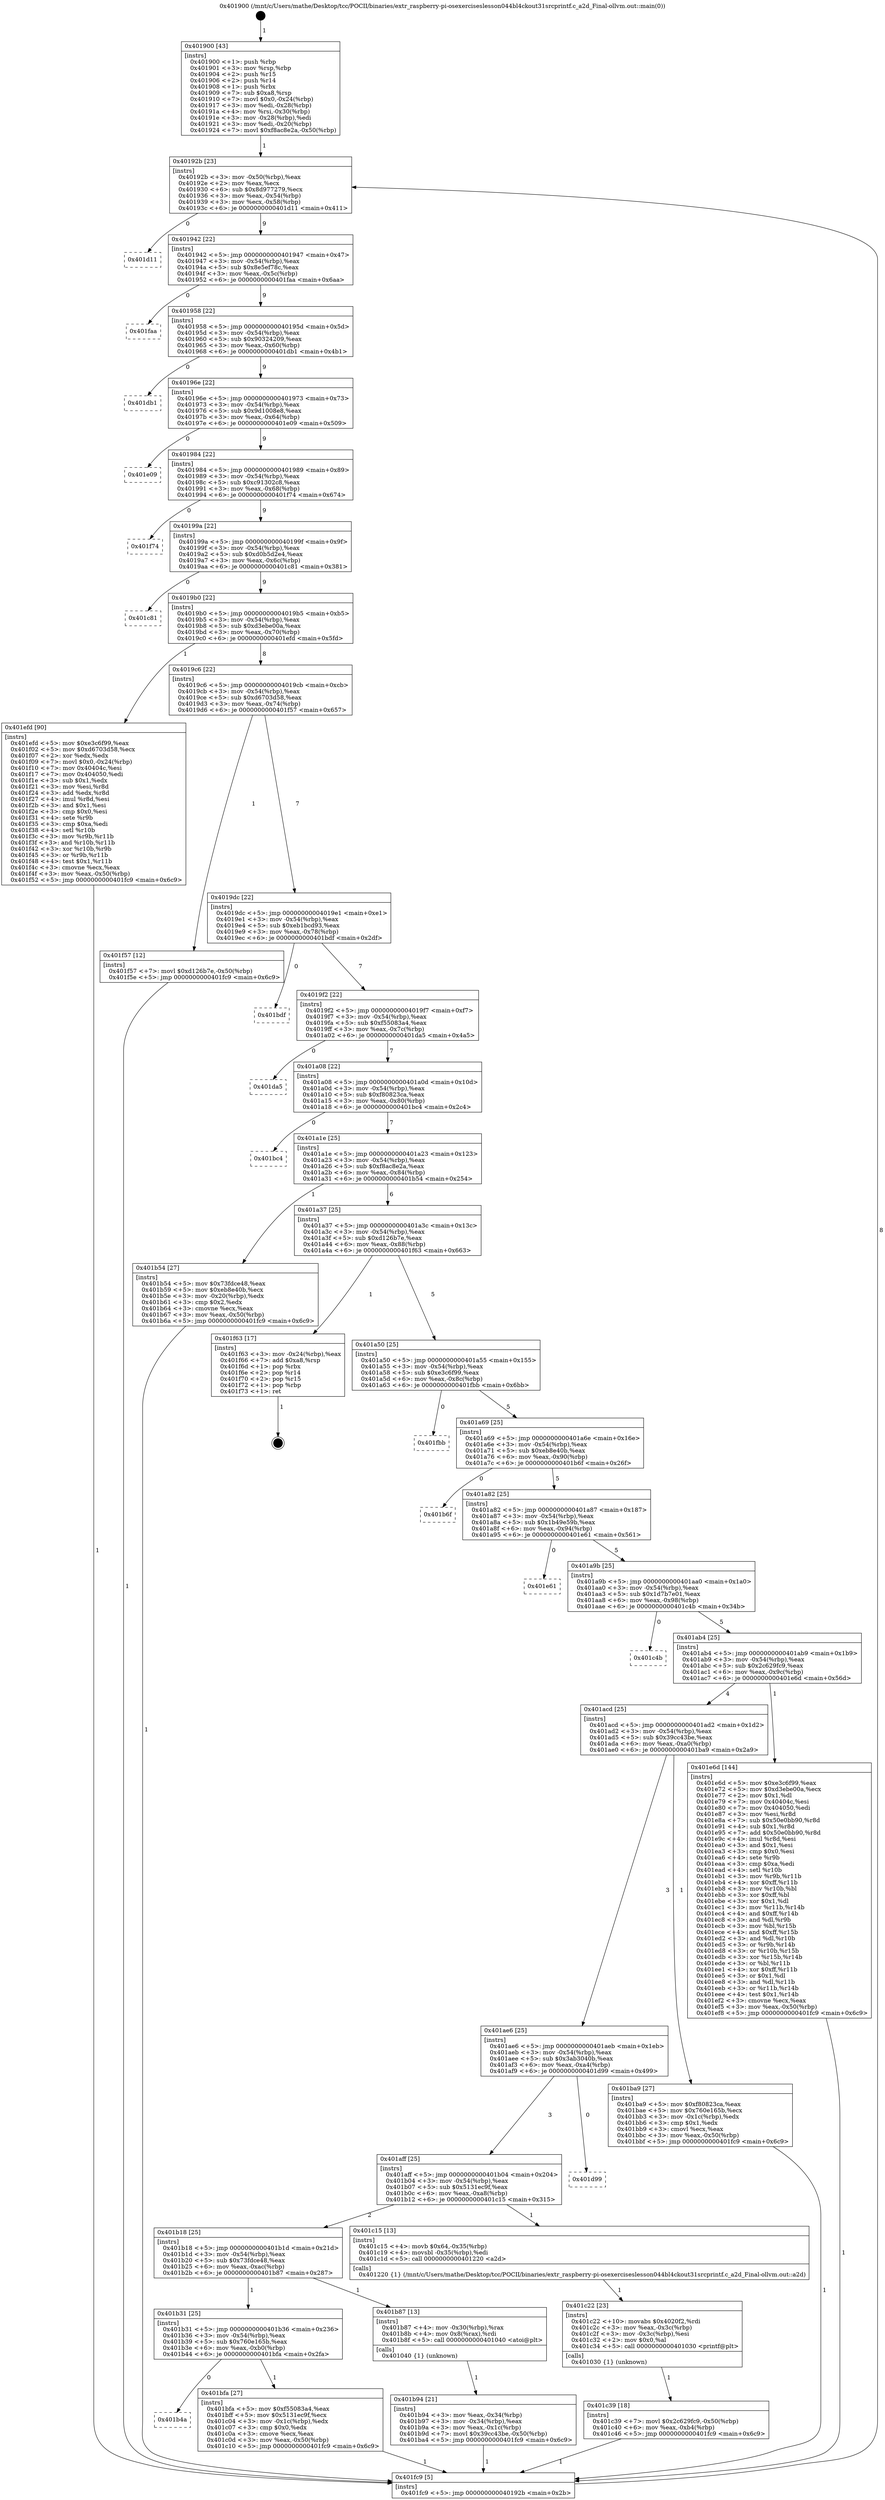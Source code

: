 digraph "0x401900" {
  label = "0x401900 (/mnt/c/Users/mathe/Desktop/tcc/POCII/binaries/extr_raspberry-pi-osexerciseslesson044bl4ckout31srcprintf.c_a2d_Final-ollvm.out::main(0))"
  labelloc = "t"
  node[shape=record]

  Entry [label="",width=0.3,height=0.3,shape=circle,fillcolor=black,style=filled]
  "0x40192b" [label="{
     0x40192b [23]\l
     | [instrs]\l
     &nbsp;&nbsp;0x40192b \<+3\>: mov -0x50(%rbp),%eax\l
     &nbsp;&nbsp;0x40192e \<+2\>: mov %eax,%ecx\l
     &nbsp;&nbsp;0x401930 \<+6\>: sub $0x8d977279,%ecx\l
     &nbsp;&nbsp;0x401936 \<+3\>: mov %eax,-0x54(%rbp)\l
     &nbsp;&nbsp;0x401939 \<+3\>: mov %ecx,-0x58(%rbp)\l
     &nbsp;&nbsp;0x40193c \<+6\>: je 0000000000401d11 \<main+0x411\>\l
  }"]
  "0x401d11" [label="{
     0x401d11\l
  }", style=dashed]
  "0x401942" [label="{
     0x401942 [22]\l
     | [instrs]\l
     &nbsp;&nbsp;0x401942 \<+5\>: jmp 0000000000401947 \<main+0x47\>\l
     &nbsp;&nbsp;0x401947 \<+3\>: mov -0x54(%rbp),%eax\l
     &nbsp;&nbsp;0x40194a \<+5\>: sub $0x8e5ef78c,%eax\l
     &nbsp;&nbsp;0x40194f \<+3\>: mov %eax,-0x5c(%rbp)\l
     &nbsp;&nbsp;0x401952 \<+6\>: je 0000000000401faa \<main+0x6aa\>\l
  }"]
  Exit [label="",width=0.3,height=0.3,shape=circle,fillcolor=black,style=filled,peripheries=2]
  "0x401faa" [label="{
     0x401faa\l
  }", style=dashed]
  "0x401958" [label="{
     0x401958 [22]\l
     | [instrs]\l
     &nbsp;&nbsp;0x401958 \<+5\>: jmp 000000000040195d \<main+0x5d\>\l
     &nbsp;&nbsp;0x40195d \<+3\>: mov -0x54(%rbp),%eax\l
     &nbsp;&nbsp;0x401960 \<+5\>: sub $0x90324209,%eax\l
     &nbsp;&nbsp;0x401965 \<+3\>: mov %eax,-0x60(%rbp)\l
     &nbsp;&nbsp;0x401968 \<+6\>: je 0000000000401db1 \<main+0x4b1\>\l
  }"]
  "0x401c39" [label="{
     0x401c39 [18]\l
     | [instrs]\l
     &nbsp;&nbsp;0x401c39 \<+7\>: movl $0x2c629fc9,-0x50(%rbp)\l
     &nbsp;&nbsp;0x401c40 \<+6\>: mov %eax,-0xb4(%rbp)\l
     &nbsp;&nbsp;0x401c46 \<+5\>: jmp 0000000000401fc9 \<main+0x6c9\>\l
  }"]
  "0x401db1" [label="{
     0x401db1\l
  }", style=dashed]
  "0x40196e" [label="{
     0x40196e [22]\l
     | [instrs]\l
     &nbsp;&nbsp;0x40196e \<+5\>: jmp 0000000000401973 \<main+0x73\>\l
     &nbsp;&nbsp;0x401973 \<+3\>: mov -0x54(%rbp),%eax\l
     &nbsp;&nbsp;0x401976 \<+5\>: sub $0x9d1008e8,%eax\l
     &nbsp;&nbsp;0x40197b \<+3\>: mov %eax,-0x64(%rbp)\l
     &nbsp;&nbsp;0x40197e \<+6\>: je 0000000000401e09 \<main+0x509\>\l
  }"]
  "0x401c22" [label="{
     0x401c22 [23]\l
     | [instrs]\l
     &nbsp;&nbsp;0x401c22 \<+10\>: movabs $0x4020f2,%rdi\l
     &nbsp;&nbsp;0x401c2c \<+3\>: mov %eax,-0x3c(%rbp)\l
     &nbsp;&nbsp;0x401c2f \<+3\>: mov -0x3c(%rbp),%esi\l
     &nbsp;&nbsp;0x401c32 \<+2\>: mov $0x0,%al\l
     &nbsp;&nbsp;0x401c34 \<+5\>: call 0000000000401030 \<printf@plt\>\l
     | [calls]\l
     &nbsp;&nbsp;0x401030 \{1\} (unknown)\l
  }"]
  "0x401e09" [label="{
     0x401e09\l
  }", style=dashed]
  "0x401984" [label="{
     0x401984 [22]\l
     | [instrs]\l
     &nbsp;&nbsp;0x401984 \<+5\>: jmp 0000000000401989 \<main+0x89\>\l
     &nbsp;&nbsp;0x401989 \<+3\>: mov -0x54(%rbp),%eax\l
     &nbsp;&nbsp;0x40198c \<+5\>: sub $0xc91302c8,%eax\l
     &nbsp;&nbsp;0x401991 \<+3\>: mov %eax,-0x68(%rbp)\l
     &nbsp;&nbsp;0x401994 \<+6\>: je 0000000000401f74 \<main+0x674\>\l
  }"]
  "0x401b4a" [label="{
     0x401b4a\l
  }", style=dashed]
  "0x401f74" [label="{
     0x401f74\l
  }", style=dashed]
  "0x40199a" [label="{
     0x40199a [22]\l
     | [instrs]\l
     &nbsp;&nbsp;0x40199a \<+5\>: jmp 000000000040199f \<main+0x9f\>\l
     &nbsp;&nbsp;0x40199f \<+3\>: mov -0x54(%rbp),%eax\l
     &nbsp;&nbsp;0x4019a2 \<+5\>: sub $0xd0b5d2e4,%eax\l
     &nbsp;&nbsp;0x4019a7 \<+3\>: mov %eax,-0x6c(%rbp)\l
     &nbsp;&nbsp;0x4019aa \<+6\>: je 0000000000401c81 \<main+0x381\>\l
  }"]
  "0x401bfa" [label="{
     0x401bfa [27]\l
     | [instrs]\l
     &nbsp;&nbsp;0x401bfa \<+5\>: mov $0xf55083a4,%eax\l
     &nbsp;&nbsp;0x401bff \<+5\>: mov $0x5131ec9f,%ecx\l
     &nbsp;&nbsp;0x401c04 \<+3\>: mov -0x1c(%rbp),%edx\l
     &nbsp;&nbsp;0x401c07 \<+3\>: cmp $0x0,%edx\l
     &nbsp;&nbsp;0x401c0a \<+3\>: cmove %ecx,%eax\l
     &nbsp;&nbsp;0x401c0d \<+3\>: mov %eax,-0x50(%rbp)\l
     &nbsp;&nbsp;0x401c10 \<+5\>: jmp 0000000000401fc9 \<main+0x6c9\>\l
  }"]
  "0x401c81" [label="{
     0x401c81\l
  }", style=dashed]
  "0x4019b0" [label="{
     0x4019b0 [22]\l
     | [instrs]\l
     &nbsp;&nbsp;0x4019b0 \<+5\>: jmp 00000000004019b5 \<main+0xb5\>\l
     &nbsp;&nbsp;0x4019b5 \<+3\>: mov -0x54(%rbp),%eax\l
     &nbsp;&nbsp;0x4019b8 \<+5\>: sub $0xd3ebe00a,%eax\l
     &nbsp;&nbsp;0x4019bd \<+3\>: mov %eax,-0x70(%rbp)\l
     &nbsp;&nbsp;0x4019c0 \<+6\>: je 0000000000401efd \<main+0x5fd\>\l
  }"]
  "0x401b94" [label="{
     0x401b94 [21]\l
     | [instrs]\l
     &nbsp;&nbsp;0x401b94 \<+3\>: mov %eax,-0x34(%rbp)\l
     &nbsp;&nbsp;0x401b97 \<+3\>: mov -0x34(%rbp),%eax\l
     &nbsp;&nbsp;0x401b9a \<+3\>: mov %eax,-0x1c(%rbp)\l
     &nbsp;&nbsp;0x401b9d \<+7\>: movl $0x39cc43be,-0x50(%rbp)\l
     &nbsp;&nbsp;0x401ba4 \<+5\>: jmp 0000000000401fc9 \<main+0x6c9\>\l
  }"]
  "0x401efd" [label="{
     0x401efd [90]\l
     | [instrs]\l
     &nbsp;&nbsp;0x401efd \<+5\>: mov $0xe3c6f99,%eax\l
     &nbsp;&nbsp;0x401f02 \<+5\>: mov $0xd6703d58,%ecx\l
     &nbsp;&nbsp;0x401f07 \<+2\>: xor %edx,%edx\l
     &nbsp;&nbsp;0x401f09 \<+7\>: movl $0x0,-0x24(%rbp)\l
     &nbsp;&nbsp;0x401f10 \<+7\>: mov 0x40404c,%esi\l
     &nbsp;&nbsp;0x401f17 \<+7\>: mov 0x404050,%edi\l
     &nbsp;&nbsp;0x401f1e \<+3\>: sub $0x1,%edx\l
     &nbsp;&nbsp;0x401f21 \<+3\>: mov %esi,%r8d\l
     &nbsp;&nbsp;0x401f24 \<+3\>: add %edx,%r8d\l
     &nbsp;&nbsp;0x401f27 \<+4\>: imul %r8d,%esi\l
     &nbsp;&nbsp;0x401f2b \<+3\>: and $0x1,%esi\l
     &nbsp;&nbsp;0x401f2e \<+3\>: cmp $0x0,%esi\l
     &nbsp;&nbsp;0x401f31 \<+4\>: sete %r9b\l
     &nbsp;&nbsp;0x401f35 \<+3\>: cmp $0xa,%edi\l
     &nbsp;&nbsp;0x401f38 \<+4\>: setl %r10b\l
     &nbsp;&nbsp;0x401f3c \<+3\>: mov %r9b,%r11b\l
     &nbsp;&nbsp;0x401f3f \<+3\>: and %r10b,%r11b\l
     &nbsp;&nbsp;0x401f42 \<+3\>: xor %r10b,%r9b\l
     &nbsp;&nbsp;0x401f45 \<+3\>: or %r9b,%r11b\l
     &nbsp;&nbsp;0x401f48 \<+4\>: test $0x1,%r11b\l
     &nbsp;&nbsp;0x401f4c \<+3\>: cmovne %ecx,%eax\l
     &nbsp;&nbsp;0x401f4f \<+3\>: mov %eax,-0x50(%rbp)\l
     &nbsp;&nbsp;0x401f52 \<+5\>: jmp 0000000000401fc9 \<main+0x6c9\>\l
  }"]
  "0x4019c6" [label="{
     0x4019c6 [22]\l
     | [instrs]\l
     &nbsp;&nbsp;0x4019c6 \<+5\>: jmp 00000000004019cb \<main+0xcb\>\l
     &nbsp;&nbsp;0x4019cb \<+3\>: mov -0x54(%rbp),%eax\l
     &nbsp;&nbsp;0x4019ce \<+5\>: sub $0xd6703d58,%eax\l
     &nbsp;&nbsp;0x4019d3 \<+3\>: mov %eax,-0x74(%rbp)\l
     &nbsp;&nbsp;0x4019d6 \<+6\>: je 0000000000401f57 \<main+0x657\>\l
  }"]
  "0x401b31" [label="{
     0x401b31 [25]\l
     | [instrs]\l
     &nbsp;&nbsp;0x401b31 \<+5\>: jmp 0000000000401b36 \<main+0x236\>\l
     &nbsp;&nbsp;0x401b36 \<+3\>: mov -0x54(%rbp),%eax\l
     &nbsp;&nbsp;0x401b39 \<+5\>: sub $0x760e165b,%eax\l
     &nbsp;&nbsp;0x401b3e \<+6\>: mov %eax,-0xb0(%rbp)\l
     &nbsp;&nbsp;0x401b44 \<+6\>: je 0000000000401bfa \<main+0x2fa\>\l
  }"]
  "0x401f57" [label="{
     0x401f57 [12]\l
     | [instrs]\l
     &nbsp;&nbsp;0x401f57 \<+7\>: movl $0xd126b7e,-0x50(%rbp)\l
     &nbsp;&nbsp;0x401f5e \<+5\>: jmp 0000000000401fc9 \<main+0x6c9\>\l
  }"]
  "0x4019dc" [label="{
     0x4019dc [22]\l
     | [instrs]\l
     &nbsp;&nbsp;0x4019dc \<+5\>: jmp 00000000004019e1 \<main+0xe1\>\l
     &nbsp;&nbsp;0x4019e1 \<+3\>: mov -0x54(%rbp),%eax\l
     &nbsp;&nbsp;0x4019e4 \<+5\>: sub $0xeb1bcd93,%eax\l
     &nbsp;&nbsp;0x4019e9 \<+3\>: mov %eax,-0x78(%rbp)\l
     &nbsp;&nbsp;0x4019ec \<+6\>: je 0000000000401bdf \<main+0x2df\>\l
  }"]
  "0x401b87" [label="{
     0x401b87 [13]\l
     | [instrs]\l
     &nbsp;&nbsp;0x401b87 \<+4\>: mov -0x30(%rbp),%rax\l
     &nbsp;&nbsp;0x401b8b \<+4\>: mov 0x8(%rax),%rdi\l
     &nbsp;&nbsp;0x401b8f \<+5\>: call 0000000000401040 \<atoi@plt\>\l
     | [calls]\l
     &nbsp;&nbsp;0x401040 \{1\} (unknown)\l
  }"]
  "0x401bdf" [label="{
     0x401bdf\l
  }", style=dashed]
  "0x4019f2" [label="{
     0x4019f2 [22]\l
     | [instrs]\l
     &nbsp;&nbsp;0x4019f2 \<+5\>: jmp 00000000004019f7 \<main+0xf7\>\l
     &nbsp;&nbsp;0x4019f7 \<+3\>: mov -0x54(%rbp),%eax\l
     &nbsp;&nbsp;0x4019fa \<+5\>: sub $0xf55083a4,%eax\l
     &nbsp;&nbsp;0x4019ff \<+3\>: mov %eax,-0x7c(%rbp)\l
     &nbsp;&nbsp;0x401a02 \<+6\>: je 0000000000401da5 \<main+0x4a5\>\l
  }"]
  "0x401b18" [label="{
     0x401b18 [25]\l
     | [instrs]\l
     &nbsp;&nbsp;0x401b18 \<+5\>: jmp 0000000000401b1d \<main+0x21d\>\l
     &nbsp;&nbsp;0x401b1d \<+3\>: mov -0x54(%rbp),%eax\l
     &nbsp;&nbsp;0x401b20 \<+5\>: sub $0x73fdce48,%eax\l
     &nbsp;&nbsp;0x401b25 \<+6\>: mov %eax,-0xac(%rbp)\l
     &nbsp;&nbsp;0x401b2b \<+6\>: je 0000000000401b87 \<main+0x287\>\l
  }"]
  "0x401da5" [label="{
     0x401da5\l
  }", style=dashed]
  "0x401a08" [label="{
     0x401a08 [22]\l
     | [instrs]\l
     &nbsp;&nbsp;0x401a08 \<+5\>: jmp 0000000000401a0d \<main+0x10d\>\l
     &nbsp;&nbsp;0x401a0d \<+3\>: mov -0x54(%rbp),%eax\l
     &nbsp;&nbsp;0x401a10 \<+5\>: sub $0xf80823ca,%eax\l
     &nbsp;&nbsp;0x401a15 \<+3\>: mov %eax,-0x80(%rbp)\l
     &nbsp;&nbsp;0x401a18 \<+6\>: je 0000000000401bc4 \<main+0x2c4\>\l
  }"]
  "0x401c15" [label="{
     0x401c15 [13]\l
     | [instrs]\l
     &nbsp;&nbsp;0x401c15 \<+4\>: movb $0x64,-0x35(%rbp)\l
     &nbsp;&nbsp;0x401c19 \<+4\>: movsbl -0x35(%rbp),%edi\l
     &nbsp;&nbsp;0x401c1d \<+5\>: call 0000000000401220 \<a2d\>\l
     | [calls]\l
     &nbsp;&nbsp;0x401220 \{1\} (/mnt/c/Users/mathe/Desktop/tcc/POCII/binaries/extr_raspberry-pi-osexerciseslesson044bl4ckout31srcprintf.c_a2d_Final-ollvm.out::a2d)\l
  }"]
  "0x401bc4" [label="{
     0x401bc4\l
  }", style=dashed]
  "0x401a1e" [label="{
     0x401a1e [25]\l
     | [instrs]\l
     &nbsp;&nbsp;0x401a1e \<+5\>: jmp 0000000000401a23 \<main+0x123\>\l
     &nbsp;&nbsp;0x401a23 \<+3\>: mov -0x54(%rbp),%eax\l
     &nbsp;&nbsp;0x401a26 \<+5\>: sub $0xf8ac8e2a,%eax\l
     &nbsp;&nbsp;0x401a2b \<+6\>: mov %eax,-0x84(%rbp)\l
     &nbsp;&nbsp;0x401a31 \<+6\>: je 0000000000401b54 \<main+0x254\>\l
  }"]
  "0x401aff" [label="{
     0x401aff [25]\l
     | [instrs]\l
     &nbsp;&nbsp;0x401aff \<+5\>: jmp 0000000000401b04 \<main+0x204\>\l
     &nbsp;&nbsp;0x401b04 \<+3\>: mov -0x54(%rbp),%eax\l
     &nbsp;&nbsp;0x401b07 \<+5\>: sub $0x5131ec9f,%eax\l
     &nbsp;&nbsp;0x401b0c \<+6\>: mov %eax,-0xa8(%rbp)\l
     &nbsp;&nbsp;0x401b12 \<+6\>: je 0000000000401c15 \<main+0x315\>\l
  }"]
  "0x401b54" [label="{
     0x401b54 [27]\l
     | [instrs]\l
     &nbsp;&nbsp;0x401b54 \<+5\>: mov $0x73fdce48,%eax\l
     &nbsp;&nbsp;0x401b59 \<+5\>: mov $0xeb8e40b,%ecx\l
     &nbsp;&nbsp;0x401b5e \<+3\>: mov -0x20(%rbp),%edx\l
     &nbsp;&nbsp;0x401b61 \<+3\>: cmp $0x2,%edx\l
     &nbsp;&nbsp;0x401b64 \<+3\>: cmovne %ecx,%eax\l
     &nbsp;&nbsp;0x401b67 \<+3\>: mov %eax,-0x50(%rbp)\l
     &nbsp;&nbsp;0x401b6a \<+5\>: jmp 0000000000401fc9 \<main+0x6c9\>\l
  }"]
  "0x401a37" [label="{
     0x401a37 [25]\l
     | [instrs]\l
     &nbsp;&nbsp;0x401a37 \<+5\>: jmp 0000000000401a3c \<main+0x13c\>\l
     &nbsp;&nbsp;0x401a3c \<+3\>: mov -0x54(%rbp),%eax\l
     &nbsp;&nbsp;0x401a3f \<+5\>: sub $0xd126b7e,%eax\l
     &nbsp;&nbsp;0x401a44 \<+6\>: mov %eax,-0x88(%rbp)\l
     &nbsp;&nbsp;0x401a4a \<+6\>: je 0000000000401f63 \<main+0x663\>\l
  }"]
  "0x401fc9" [label="{
     0x401fc9 [5]\l
     | [instrs]\l
     &nbsp;&nbsp;0x401fc9 \<+5\>: jmp 000000000040192b \<main+0x2b\>\l
  }"]
  "0x401900" [label="{
     0x401900 [43]\l
     | [instrs]\l
     &nbsp;&nbsp;0x401900 \<+1\>: push %rbp\l
     &nbsp;&nbsp;0x401901 \<+3\>: mov %rsp,%rbp\l
     &nbsp;&nbsp;0x401904 \<+2\>: push %r15\l
     &nbsp;&nbsp;0x401906 \<+2\>: push %r14\l
     &nbsp;&nbsp;0x401908 \<+1\>: push %rbx\l
     &nbsp;&nbsp;0x401909 \<+7\>: sub $0xa8,%rsp\l
     &nbsp;&nbsp;0x401910 \<+7\>: movl $0x0,-0x24(%rbp)\l
     &nbsp;&nbsp;0x401917 \<+3\>: mov %edi,-0x28(%rbp)\l
     &nbsp;&nbsp;0x40191a \<+4\>: mov %rsi,-0x30(%rbp)\l
     &nbsp;&nbsp;0x40191e \<+3\>: mov -0x28(%rbp),%edi\l
     &nbsp;&nbsp;0x401921 \<+3\>: mov %edi,-0x20(%rbp)\l
     &nbsp;&nbsp;0x401924 \<+7\>: movl $0xf8ac8e2a,-0x50(%rbp)\l
  }"]
  "0x401d99" [label="{
     0x401d99\l
  }", style=dashed]
  "0x401f63" [label="{
     0x401f63 [17]\l
     | [instrs]\l
     &nbsp;&nbsp;0x401f63 \<+3\>: mov -0x24(%rbp),%eax\l
     &nbsp;&nbsp;0x401f66 \<+7\>: add $0xa8,%rsp\l
     &nbsp;&nbsp;0x401f6d \<+1\>: pop %rbx\l
     &nbsp;&nbsp;0x401f6e \<+2\>: pop %r14\l
     &nbsp;&nbsp;0x401f70 \<+2\>: pop %r15\l
     &nbsp;&nbsp;0x401f72 \<+1\>: pop %rbp\l
     &nbsp;&nbsp;0x401f73 \<+1\>: ret\l
  }"]
  "0x401a50" [label="{
     0x401a50 [25]\l
     | [instrs]\l
     &nbsp;&nbsp;0x401a50 \<+5\>: jmp 0000000000401a55 \<main+0x155\>\l
     &nbsp;&nbsp;0x401a55 \<+3\>: mov -0x54(%rbp),%eax\l
     &nbsp;&nbsp;0x401a58 \<+5\>: sub $0xe3c6f99,%eax\l
     &nbsp;&nbsp;0x401a5d \<+6\>: mov %eax,-0x8c(%rbp)\l
     &nbsp;&nbsp;0x401a63 \<+6\>: je 0000000000401fbb \<main+0x6bb\>\l
  }"]
  "0x401ae6" [label="{
     0x401ae6 [25]\l
     | [instrs]\l
     &nbsp;&nbsp;0x401ae6 \<+5\>: jmp 0000000000401aeb \<main+0x1eb\>\l
     &nbsp;&nbsp;0x401aeb \<+3\>: mov -0x54(%rbp),%eax\l
     &nbsp;&nbsp;0x401aee \<+5\>: sub $0x3ab3040b,%eax\l
     &nbsp;&nbsp;0x401af3 \<+6\>: mov %eax,-0xa4(%rbp)\l
     &nbsp;&nbsp;0x401af9 \<+6\>: je 0000000000401d99 \<main+0x499\>\l
  }"]
  "0x401fbb" [label="{
     0x401fbb\l
  }", style=dashed]
  "0x401a69" [label="{
     0x401a69 [25]\l
     | [instrs]\l
     &nbsp;&nbsp;0x401a69 \<+5\>: jmp 0000000000401a6e \<main+0x16e\>\l
     &nbsp;&nbsp;0x401a6e \<+3\>: mov -0x54(%rbp),%eax\l
     &nbsp;&nbsp;0x401a71 \<+5\>: sub $0xeb8e40b,%eax\l
     &nbsp;&nbsp;0x401a76 \<+6\>: mov %eax,-0x90(%rbp)\l
     &nbsp;&nbsp;0x401a7c \<+6\>: je 0000000000401b6f \<main+0x26f\>\l
  }"]
  "0x401ba9" [label="{
     0x401ba9 [27]\l
     | [instrs]\l
     &nbsp;&nbsp;0x401ba9 \<+5\>: mov $0xf80823ca,%eax\l
     &nbsp;&nbsp;0x401bae \<+5\>: mov $0x760e165b,%ecx\l
     &nbsp;&nbsp;0x401bb3 \<+3\>: mov -0x1c(%rbp),%edx\l
     &nbsp;&nbsp;0x401bb6 \<+3\>: cmp $0x1,%edx\l
     &nbsp;&nbsp;0x401bb9 \<+3\>: cmovl %ecx,%eax\l
     &nbsp;&nbsp;0x401bbc \<+3\>: mov %eax,-0x50(%rbp)\l
     &nbsp;&nbsp;0x401bbf \<+5\>: jmp 0000000000401fc9 \<main+0x6c9\>\l
  }"]
  "0x401b6f" [label="{
     0x401b6f\l
  }", style=dashed]
  "0x401a82" [label="{
     0x401a82 [25]\l
     | [instrs]\l
     &nbsp;&nbsp;0x401a82 \<+5\>: jmp 0000000000401a87 \<main+0x187\>\l
     &nbsp;&nbsp;0x401a87 \<+3\>: mov -0x54(%rbp),%eax\l
     &nbsp;&nbsp;0x401a8a \<+5\>: sub $0x1b49e59b,%eax\l
     &nbsp;&nbsp;0x401a8f \<+6\>: mov %eax,-0x94(%rbp)\l
     &nbsp;&nbsp;0x401a95 \<+6\>: je 0000000000401e61 \<main+0x561\>\l
  }"]
  "0x401acd" [label="{
     0x401acd [25]\l
     | [instrs]\l
     &nbsp;&nbsp;0x401acd \<+5\>: jmp 0000000000401ad2 \<main+0x1d2\>\l
     &nbsp;&nbsp;0x401ad2 \<+3\>: mov -0x54(%rbp),%eax\l
     &nbsp;&nbsp;0x401ad5 \<+5\>: sub $0x39cc43be,%eax\l
     &nbsp;&nbsp;0x401ada \<+6\>: mov %eax,-0xa0(%rbp)\l
     &nbsp;&nbsp;0x401ae0 \<+6\>: je 0000000000401ba9 \<main+0x2a9\>\l
  }"]
  "0x401e61" [label="{
     0x401e61\l
  }", style=dashed]
  "0x401a9b" [label="{
     0x401a9b [25]\l
     | [instrs]\l
     &nbsp;&nbsp;0x401a9b \<+5\>: jmp 0000000000401aa0 \<main+0x1a0\>\l
     &nbsp;&nbsp;0x401aa0 \<+3\>: mov -0x54(%rbp),%eax\l
     &nbsp;&nbsp;0x401aa3 \<+5\>: sub $0x1d7b7e01,%eax\l
     &nbsp;&nbsp;0x401aa8 \<+6\>: mov %eax,-0x98(%rbp)\l
     &nbsp;&nbsp;0x401aae \<+6\>: je 0000000000401c4b \<main+0x34b\>\l
  }"]
  "0x401e6d" [label="{
     0x401e6d [144]\l
     | [instrs]\l
     &nbsp;&nbsp;0x401e6d \<+5\>: mov $0xe3c6f99,%eax\l
     &nbsp;&nbsp;0x401e72 \<+5\>: mov $0xd3ebe00a,%ecx\l
     &nbsp;&nbsp;0x401e77 \<+2\>: mov $0x1,%dl\l
     &nbsp;&nbsp;0x401e79 \<+7\>: mov 0x40404c,%esi\l
     &nbsp;&nbsp;0x401e80 \<+7\>: mov 0x404050,%edi\l
     &nbsp;&nbsp;0x401e87 \<+3\>: mov %esi,%r8d\l
     &nbsp;&nbsp;0x401e8a \<+7\>: sub $0x50e0bb90,%r8d\l
     &nbsp;&nbsp;0x401e91 \<+4\>: sub $0x1,%r8d\l
     &nbsp;&nbsp;0x401e95 \<+7\>: add $0x50e0bb90,%r8d\l
     &nbsp;&nbsp;0x401e9c \<+4\>: imul %r8d,%esi\l
     &nbsp;&nbsp;0x401ea0 \<+3\>: and $0x1,%esi\l
     &nbsp;&nbsp;0x401ea3 \<+3\>: cmp $0x0,%esi\l
     &nbsp;&nbsp;0x401ea6 \<+4\>: sete %r9b\l
     &nbsp;&nbsp;0x401eaa \<+3\>: cmp $0xa,%edi\l
     &nbsp;&nbsp;0x401ead \<+4\>: setl %r10b\l
     &nbsp;&nbsp;0x401eb1 \<+3\>: mov %r9b,%r11b\l
     &nbsp;&nbsp;0x401eb4 \<+4\>: xor $0xff,%r11b\l
     &nbsp;&nbsp;0x401eb8 \<+3\>: mov %r10b,%bl\l
     &nbsp;&nbsp;0x401ebb \<+3\>: xor $0xff,%bl\l
     &nbsp;&nbsp;0x401ebe \<+3\>: xor $0x1,%dl\l
     &nbsp;&nbsp;0x401ec1 \<+3\>: mov %r11b,%r14b\l
     &nbsp;&nbsp;0x401ec4 \<+4\>: and $0xff,%r14b\l
     &nbsp;&nbsp;0x401ec8 \<+3\>: and %dl,%r9b\l
     &nbsp;&nbsp;0x401ecb \<+3\>: mov %bl,%r15b\l
     &nbsp;&nbsp;0x401ece \<+4\>: and $0xff,%r15b\l
     &nbsp;&nbsp;0x401ed2 \<+3\>: and %dl,%r10b\l
     &nbsp;&nbsp;0x401ed5 \<+3\>: or %r9b,%r14b\l
     &nbsp;&nbsp;0x401ed8 \<+3\>: or %r10b,%r15b\l
     &nbsp;&nbsp;0x401edb \<+3\>: xor %r15b,%r14b\l
     &nbsp;&nbsp;0x401ede \<+3\>: or %bl,%r11b\l
     &nbsp;&nbsp;0x401ee1 \<+4\>: xor $0xff,%r11b\l
     &nbsp;&nbsp;0x401ee5 \<+3\>: or $0x1,%dl\l
     &nbsp;&nbsp;0x401ee8 \<+3\>: and %dl,%r11b\l
     &nbsp;&nbsp;0x401eeb \<+3\>: or %r11b,%r14b\l
     &nbsp;&nbsp;0x401eee \<+4\>: test $0x1,%r14b\l
     &nbsp;&nbsp;0x401ef2 \<+3\>: cmovne %ecx,%eax\l
     &nbsp;&nbsp;0x401ef5 \<+3\>: mov %eax,-0x50(%rbp)\l
     &nbsp;&nbsp;0x401ef8 \<+5\>: jmp 0000000000401fc9 \<main+0x6c9\>\l
  }"]
  "0x401c4b" [label="{
     0x401c4b\l
  }", style=dashed]
  "0x401ab4" [label="{
     0x401ab4 [25]\l
     | [instrs]\l
     &nbsp;&nbsp;0x401ab4 \<+5\>: jmp 0000000000401ab9 \<main+0x1b9\>\l
     &nbsp;&nbsp;0x401ab9 \<+3\>: mov -0x54(%rbp),%eax\l
     &nbsp;&nbsp;0x401abc \<+5\>: sub $0x2c629fc9,%eax\l
     &nbsp;&nbsp;0x401ac1 \<+6\>: mov %eax,-0x9c(%rbp)\l
     &nbsp;&nbsp;0x401ac7 \<+6\>: je 0000000000401e6d \<main+0x56d\>\l
  }"]
  Entry -> "0x401900" [label=" 1"]
  "0x40192b" -> "0x401d11" [label=" 0"]
  "0x40192b" -> "0x401942" [label=" 9"]
  "0x401f63" -> Exit [label=" 1"]
  "0x401942" -> "0x401faa" [label=" 0"]
  "0x401942" -> "0x401958" [label=" 9"]
  "0x401f57" -> "0x401fc9" [label=" 1"]
  "0x401958" -> "0x401db1" [label=" 0"]
  "0x401958" -> "0x40196e" [label=" 9"]
  "0x401efd" -> "0x401fc9" [label=" 1"]
  "0x40196e" -> "0x401e09" [label=" 0"]
  "0x40196e" -> "0x401984" [label=" 9"]
  "0x401e6d" -> "0x401fc9" [label=" 1"]
  "0x401984" -> "0x401f74" [label=" 0"]
  "0x401984" -> "0x40199a" [label=" 9"]
  "0x401c39" -> "0x401fc9" [label=" 1"]
  "0x40199a" -> "0x401c81" [label=" 0"]
  "0x40199a" -> "0x4019b0" [label=" 9"]
  "0x401c22" -> "0x401c39" [label=" 1"]
  "0x4019b0" -> "0x401efd" [label=" 1"]
  "0x4019b0" -> "0x4019c6" [label=" 8"]
  "0x401bfa" -> "0x401fc9" [label=" 1"]
  "0x4019c6" -> "0x401f57" [label=" 1"]
  "0x4019c6" -> "0x4019dc" [label=" 7"]
  "0x401b31" -> "0x401b4a" [label=" 0"]
  "0x4019dc" -> "0x401bdf" [label=" 0"]
  "0x4019dc" -> "0x4019f2" [label=" 7"]
  "0x401b31" -> "0x401bfa" [label=" 1"]
  "0x4019f2" -> "0x401da5" [label=" 0"]
  "0x4019f2" -> "0x401a08" [label=" 7"]
  "0x401ba9" -> "0x401fc9" [label=" 1"]
  "0x401a08" -> "0x401bc4" [label=" 0"]
  "0x401a08" -> "0x401a1e" [label=" 7"]
  "0x401b94" -> "0x401fc9" [label=" 1"]
  "0x401a1e" -> "0x401b54" [label=" 1"]
  "0x401a1e" -> "0x401a37" [label=" 6"]
  "0x401b54" -> "0x401fc9" [label=" 1"]
  "0x401900" -> "0x40192b" [label=" 1"]
  "0x401fc9" -> "0x40192b" [label=" 8"]
  "0x401b18" -> "0x401b31" [label=" 1"]
  "0x401a37" -> "0x401f63" [label=" 1"]
  "0x401a37" -> "0x401a50" [label=" 5"]
  "0x401b18" -> "0x401b87" [label=" 1"]
  "0x401a50" -> "0x401fbb" [label=" 0"]
  "0x401a50" -> "0x401a69" [label=" 5"]
  "0x401aff" -> "0x401b18" [label=" 2"]
  "0x401a69" -> "0x401b6f" [label=" 0"]
  "0x401a69" -> "0x401a82" [label=" 5"]
  "0x401aff" -> "0x401c15" [label=" 1"]
  "0x401a82" -> "0x401e61" [label=" 0"]
  "0x401a82" -> "0x401a9b" [label=" 5"]
  "0x401ae6" -> "0x401aff" [label=" 3"]
  "0x401a9b" -> "0x401c4b" [label=" 0"]
  "0x401a9b" -> "0x401ab4" [label=" 5"]
  "0x401ae6" -> "0x401d99" [label=" 0"]
  "0x401ab4" -> "0x401e6d" [label=" 1"]
  "0x401ab4" -> "0x401acd" [label=" 4"]
  "0x401b87" -> "0x401b94" [label=" 1"]
  "0x401acd" -> "0x401ba9" [label=" 1"]
  "0x401acd" -> "0x401ae6" [label=" 3"]
  "0x401c15" -> "0x401c22" [label=" 1"]
}
